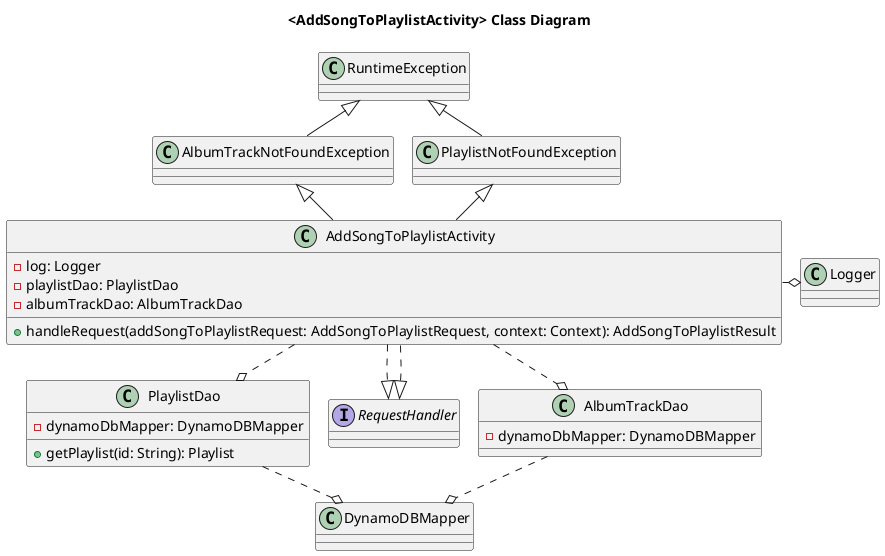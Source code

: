 @startuml
!pragma layout smetana

title <AddSongToPlaylistActivity> Class Diagram

AddSongToPlaylistActivity ..o PlaylistDao

class AddSongToPlaylistActivity implements RequestHandler {
    - log: Logger
    - playlistDao: PlaylistDao
    - albumTrackDao: AlbumTrackDao

    + handleRequest(addSongToPlaylistRequest: AddSongToPlaylistRequest, context: Context): AddSongToPlaylistResult
}

AddSongToPlaylistActivity ..o AlbumTrackDao
AddSongToPlaylistActivity .o Logger
AddSongToPlaylistActivity ..|> RequestHandler

class AlbumTrackNotFoundException extends RuntimeException {
}
class PlaylistNotFoundException extends RuntimeException {
}

PlaylistNotFoundException <|-- AddSongToPlaylistActivity
AlbumTrackNotFoundException <|-- AddSongToPlaylistActivity

class PlaylistDao {
    - dynamoDbMapper: DynamoDBMapper

    + getPlaylist(id: String): Playlist
}

class AlbumTrackDao {
    - dynamoDbMapper: DynamoDBMapper
}

PlaylistDao ..o DynamoDBMapper
AlbumTrackDao ..o DynamoDBMapper

@enduml


                        newpage



@startuml
!pragma layout smetana

title <CreatePlaylistActivity> Class Diagram

CreatePlaylistActivity ..o Logger

class CreatePlaylistActivity implements RequestHandler {
    - log: Logger
    - playlistDao: PlaylistDao

    + handleRequest(createPlaylistRequest: CreatePlaylistRequest, context: Context): CreatePlaylistResult
}

CreatePlaylistActivity ..o PlaylistDao
CreatePlaylistActivity ..|> RequestHandler

class InvalidAttributeValueException extends RuntimeException {
}

InvalidAttributeValueException <|-- CreatePlaylistActivity

class PlaylistDao {
    - dynamoDbMapper: DynamoDBMapper

    + getPlaylist(id: String): Playlist
}

PlaylistDao ..o DynamoDBMapper

@enduml



                        newpage



@startuml
!pragma layout smetana

title <GetPlaylistActivity> Class Diagram

GetPlaylistActivity ..o Logger

class GetPlaylistActivity implements RequestHandler {
    - log: Logger
    - playlistDao: PlaylistDao

    + handleRequest(getPlaylistRequest: GetPlaylistRequest, context: Context): GetPlaylistResult
}

GetPlaylistActivity ..o PlaylistDao
GetPlaylistActivity ..|> RequestHandler

class PlaylistNotFoundException extends RuntimeException {
}

PlaylistNotFoundException <|-- GetPlaylistActivity

class PlaylistDao {
    - dynamoDbMapper: DynamoDBMapper

    + getPlaylist(id: String): Playlist
}

PlaylistDao ..o DynamoDBMapper

@enduml



                        newpage



@startuml
!pragma layout smetana

title <GetPlaylistSongsActivity> Class Diagram

GetPlaylistSongsActivity ..o Logger

class GetPlaylistSongsActivity implements RequestHandler {
    - log: Logger
    - playlistDao: PlaylistDao

    + handleRequest(getPlaylistSongsRequest: GetPlaylistSongsRequest, context: Context): GetPlaylistSongsResult
}

GetPlaylistSongsActivity ..o PlaylistDao
GetPlaylistSongsActivity ..|> RequestHandler

class PlaylistNotFoundException extends RuntimeException {
}

PlaylistNotFoundException <|-- GetPlaylistSongsActivity

class PlaylistDao {
    - dynamoDbMapper: DynamoDBMapper

    + getPlaylist(id: String): Playlist
}

PlaylistDao ..o DynamoDBMapper

@enduml



                        newpage



@startuml
!pragma layout smetana

title <UpdatePlaylistActivity> Class Diagram

UpdatePlaylistActivity ..o Logger

class UpdatePlaylistActivity implements RequestHandler {
    - log: Logger
    - playlistDao: PlaylistDao

    + handleRequest(updatePlaylistRequest: UpdatePlaylistRequest, context: Context): UpdatePlaylistResult
}

UpdatePlaylistActivity ..o PlaylistDao
UpdatePlaylistActivity ..|> RequestHandler

class PlaylistNotFoundException extends RuntimeException {
}
class InvalidAttributeValueException extends RuntimeException {
}
class InvalidAttributeChangeException extends RuntimeException {
}

PlaylistNotFoundException <|-- UpdatePlaylistActivity
InvalidAttributeValueException <|-- UpdatePlaylistActivity
InvalidAttributeChangeException <|-- UpdatePlaylistActivity

class PlaylistDao {
    - dynamoDbMapper: DynamoDBMapper

    + getPlaylist(id: String): Playlist
}

PlaylistDao ..o DynamoDBMapper

@enduml



                        newpage



@startuml
!pragma layout smetana

title <AlbumTrack> Class Diagram

class AlbumTrack {
    - asin: String
    - trackNumber: Integer
    - albumName: String
    - songTitle: String

    + <<DynamoDBHashKey>> getAsin(): String
    + <<DynamoDBRangeKey>> getTrackNumber(): Integer
    + <<DynamoDBAttribute>> getAlbumName(): String
    + <<DynamoDBAttribute>> getSongTitle(): String
}

@enduml



                        newpage



@startuml
!pragma layout smetana

title <Playlist> Class Diagram

class Playlist






@enduml